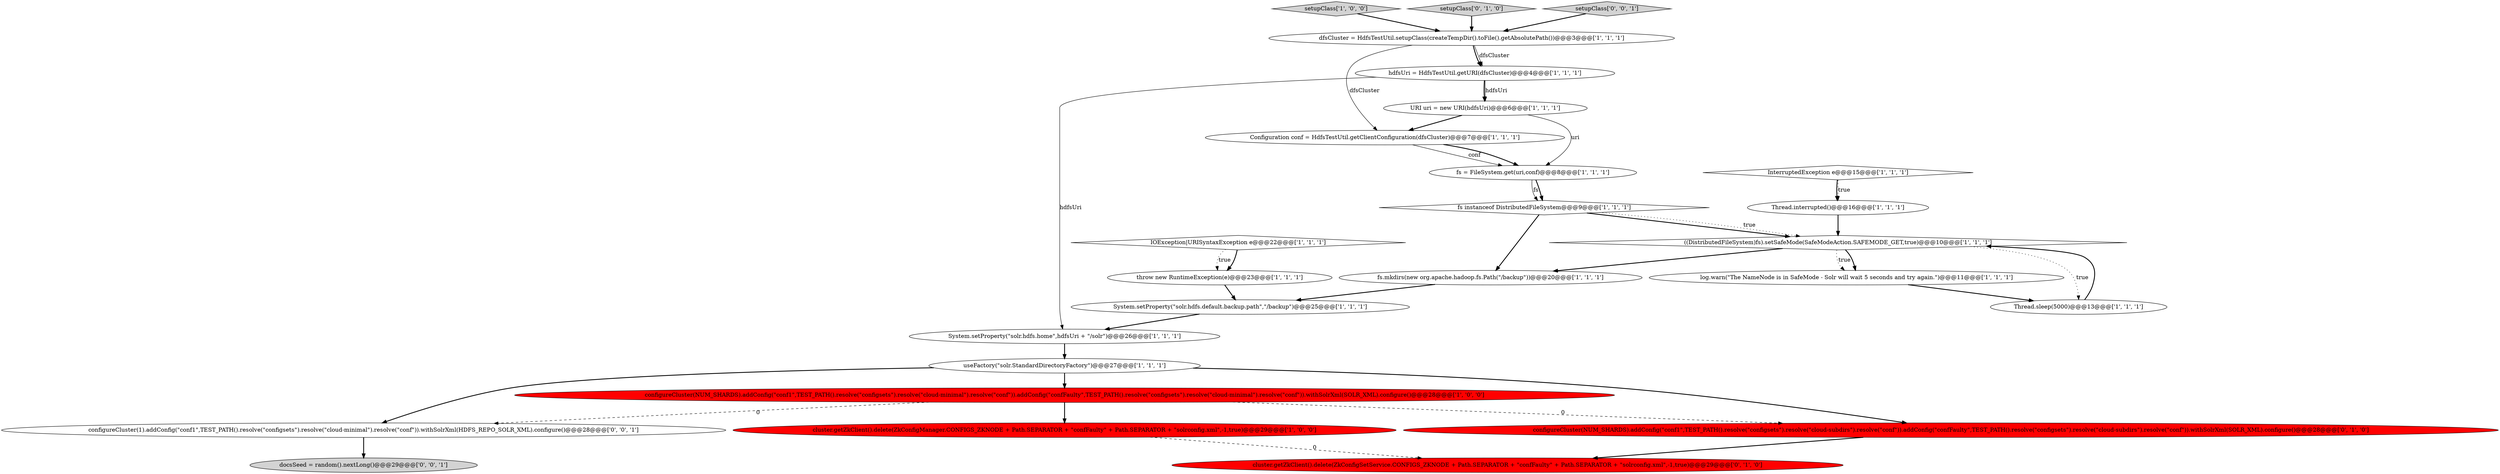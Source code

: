 digraph {
19 [style = filled, label = "setupClass['1', '0', '0']", fillcolor = lightgray, shape = diamond image = "AAA0AAABBB1BBB"];
3 [style = filled, label = "Thread.interrupted()@@@16@@@['1', '1', '1']", fillcolor = white, shape = ellipse image = "AAA0AAABBB1BBB"];
24 [style = filled, label = "configureCluster(1).addConfig(\"conf1\",TEST_PATH().resolve(\"configsets\").resolve(\"cloud-minimal\").resolve(\"conf\")).withSolrXml(HDFS_REPO_SOLR_XML).configure()@@@28@@@['0', '0', '1']", fillcolor = white, shape = ellipse image = "AAA0AAABBB3BBB"];
7 [style = filled, label = "fs instanceof DistributedFileSystem@@@9@@@['1', '1', '1']", fillcolor = white, shape = diamond image = "AAA0AAABBB1BBB"];
8 [style = filled, label = "System.setProperty(\"solr.hdfs.home\",hdfsUri + \"/solr\")@@@26@@@['1', '1', '1']", fillcolor = white, shape = ellipse image = "AAA0AAABBB1BBB"];
18 [style = filled, label = "dfsCluster = HdfsTestUtil.setupClass(createTempDir().toFile().getAbsolutePath())@@@3@@@['1', '1', '1']", fillcolor = white, shape = ellipse image = "AAA0AAABBB1BBB"];
22 [style = filled, label = "setupClass['0', '1', '0']", fillcolor = lightgray, shape = diamond image = "AAA0AAABBB2BBB"];
11 [style = filled, label = "((DistributedFileSystem)fs).setSafeMode(SafeModeAction.SAFEMODE_GET,true)@@@10@@@['1', '1', '1']", fillcolor = white, shape = diamond image = "AAA0AAABBB1BBB"];
6 [style = filled, label = "fs = FileSystem.get(uri,conf)@@@8@@@['1', '1', '1']", fillcolor = white, shape = ellipse image = "AAA0AAABBB1BBB"];
2 [style = filled, label = "throw new RuntimeException(e)@@@23@@@['1', '1', '1']", fillcolor = white, shape = ellipse image = "AAA0AAABBB1BBB"];
9 [style = filled, label = "hdfsUri = HdfsTestUtil.getURI(dfsCluster)@@@4@@@['1', '1', '1']", fillcolor = white, shape = ellipse image = "AAA0AAABBB1BBB"];
25 [style = filled, label = "docsSeed = random().nextLong()@@@29@@@['0', '0', '1']", fillcolor = lightgray, shape = ellipse image = "AAA0AAABBB3BBB"];
21 [style = filled, label = "configureCluster(NUM_SHARDS).addConfig(\"conf1\",TEST_PATH().resolve(\"configsets\").resolve(\"cloud-subdirs\").resolve(\"conf\")).addConfig(\"confFaulty\",TEST_PATH().resolve(\"configsets\").resolve(\"cloud-subdirs\").resolve(\"conf\")).withSolrXml(SOLR_XML).configure()@@@28@@@['0', '1', '0']", fillcolor = red, shape = ellipse image = "AAA1AAABBB2BBB"];
20 [style = filled, label = "cluster.getZkClient().delete(ZkConfigSetService.CONFIGS_ZKNODE + Path.SEPARATOR + \"confFaulty\" + Path.SEPARATOR + \"solrconfig.xml\",-1,true)@@@29@@@['0', '1', '0']", fillcolor = red, shape = ellipse image = "AAA1AAABBB2BBB"];
23 [style = filled, label = "setupClass['0', '0', '1']", fillcolor = lightgray, shape = diamond image = "AAA0AAABBB3BBB"];
4 [style = filled, label = "fs.mkdirs(new org.apache.hadoop.fs.Path(\"/backup\"))@@@20@@@['1', '1', '1']", fillcolor = white, shape = ellipse image = "AAA0AAABBB1BBB"];
12 [style = filled, label = "log.warn(\"The NameNode is in SafeMode - Solr will wait 5 seconds and try again.\")@@@11@@@['1', '1', '1']", fillcolor = white, shape = ellipse image = "AAA0AAABBB1BBB"];
10 [style = filled, label = "configureCluster(NUM_SHARDS).addConfig(\"conf1\",TEST_PATH().resolve(\"configsets\").resolve(\"cloud-minimal\").resolve(\"conf\")).addConfig(\"confFaulty\",TEST_PATH().resolve(\"configsets\").resolve(\"cloud-minimal\").resolve(\"conf\")).withSolrXml(SOLR_XML).configure()@@@28@@@['1', '0', '0']", fillcolor = red, shape = ellipse image = "AAA1AAABBB1BBB"];
5 [style = filled, label = "useFactory(\"solr.StandardDirectoryFactory\")@@@27@@@['1', '1', '1']", fillcolor = white, shape = ellipse image = "AAA0AAABBB1BBB"];
14 [style = filled, label = "Configuration conf = HdfsTestUtil.getClientConfiguration(dfsCluster)@@@7@@@['1', '1', '1']", fillcolor = white, shape = ellipse image = "AAA0AAABBB1BBB"];
0 [style = filled, label = "URI uri = new URI(hdfsUri)@@@6@@@['1', '1', '1']", fillcolor = white, shape = ellipse image = "AAA0AAABBB1BBB"];
15 [style = filled, label = "Thread.sleep(5000)@@@13@@@['1', '1', '1']", fillcolor = white, shape = ellipse image = "AAA0AAABBB1BBB"];
16 [style = filled, label = "InterruptedException e@@@15@@@['1', '1', '1']", fillcolor = white, shape = diamond image = "AAA0AAABBB1BBB"];
1 [style = filled, label = "IOException|URISyntaxException e@@@22@@@['1', '1', '1']", fillcolor = white, shape = diamond image = "AAA0AAABBB1BBB"];
17 [style = filled, label = "System.setProperty(\"solr.hdfs.default.backup.path\",\"/backup\")@@@25@@@['1', '1', '1']", fillcolor = white, shape = ellipse image = "AAA0AAABBB1BBB"];
13 [style = filled, label = "cluster.getZkClient().delete(ZkConfigManager.CONFIGS_ZKNODE + Path.SEPARATOR + \"confFaulty\" + Path.SEPARATOR + \"solrconfig.xml\",-1,true)@@@29@@@['1', '0', '0']", fillcolor = red, shape = ellipse image = "AAA1AAABBB1BBB"];
2->17 [style = bold, label=""];
16->3 [style = bold, label=""];
17->8 [style = bold, label=""];
5->10 [style = bold, label=""];
19->18 [style = bold, label=""];
7->11 [style = bold, label=""];
10->21 [style = dashed, label="0"];
9->0 [style = bold, label=""];
4->17 [style = bold, label=""];
9->8 [style = solid, label="hdfsUri"];
6->7 [style = solid, label="fs"];
13->20 [style = dashed, label="0"];
11->4 [style = bold, label=""];
11->12 [style = dotted, label="true"];
12->15 [style = bold, label=""];
3->11 [style = bold, label=""];
11->12 [style = bold, label=""];
18->14 [style = solid, label="dfsCluster"];
7->4 [style = bold, label=""];
16->3 [style = dotted, label="true"];
18->9 [style = solid, label="dfsCluster"];
9->0 [style = solid, label="hdfsUri"];
5->21 [style = bold, label=""];
0->14 [style = bold, label=""];
22->18 [style = bold, label=""];
21->20 [style = bold, label=""];
15->11 [style = bold, label=""];
14->6 [style = solid, label="conf"];
8->5 [style = bold, label=""];
10->13 [style = bold, label=""];
7->11 [style = dotted, label="true"];
24->25 [style = bold, label=""];
5->24 [style = bold, label=""];
18->9 [style = bold, label=""];
1->2 [style = bold, label=""];
6->7 [style = bold, label=""];
11->15 [style = dotted, label="true"];
1->2 [style = dotted, label="true"];
10->24 [style = dashed, label="0"];
14->6 [style = bold, label=""];
23->18 [style = bold, label=""];
0->6 [style = solid, label="uri"];
}

